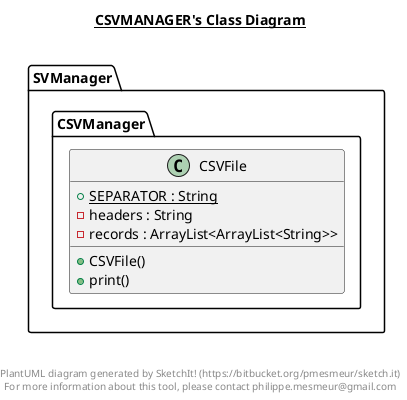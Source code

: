@startuml

title __CSVMANAGER's Class Diagram__\n


    namespace SVManager {
      class CSVManager.CSVFile {
          {static} + SEPARATOR : String
          - headers : String
          - records : ArrayList<ArrayList<String>>
          + CSVFile()
          + print()
      }
    }

  



right footer


PlantUML diagram generated by SketchIt! (https://bitbucket.org/pmesmeur/sketch.it)
For more information about this tool, please contact philippe.mesmeur@gmail.com
endfooter

@enduml
